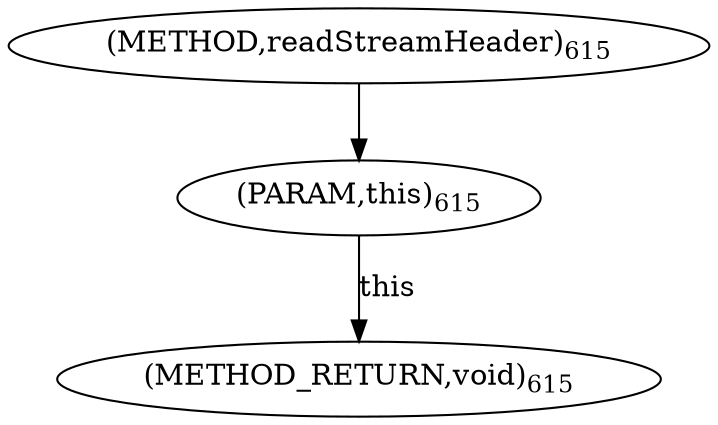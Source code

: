 digraph "readStreamHeader" {  
"2033" [label = <(METHOD,readStreamHeader)<SUB>615</SUB>> ]
"2038" [label = <(METHOD_RETURN,void)<SUB>615</SUB>> ]
"2034" [label = <(PARAM,this)<SUB>615</SUB>> ]
  "2034" -> "2038"  [ label = "this"] 
  "2033" -> "2034" 
}
